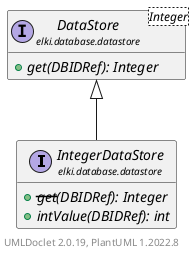 @startuml
    remove .*\.(Instance|Par|Parameterizer|Factory)$
    set namespaceSeparator none
    hide empty fields
    hide empty methods

    interface "<size:14>IntegerDataStore\n<size:10>elki.database.datastore" as elki.database.datastore.IntegerDataStore [[IntegerDataStore.html]] {
        {abstract} +--get--(DBIDRef): Integer
        {abstract} +intValue(DBIDRef): int
    }

    interface "<size:14>DataStore\n<size:10>elki.database.datastore" as elki.database.datastore.DataStore<Integer> [[DataStore.html]] {
        {abstract} +get(DBIDRef): Integer
    }

    elki.database.datastore.DataStore <|-- elki.database.datastore.IntegerDataStore

    center footer UMLDoclet 2.0.19, PlantUML 1.2022.8
@enduml
